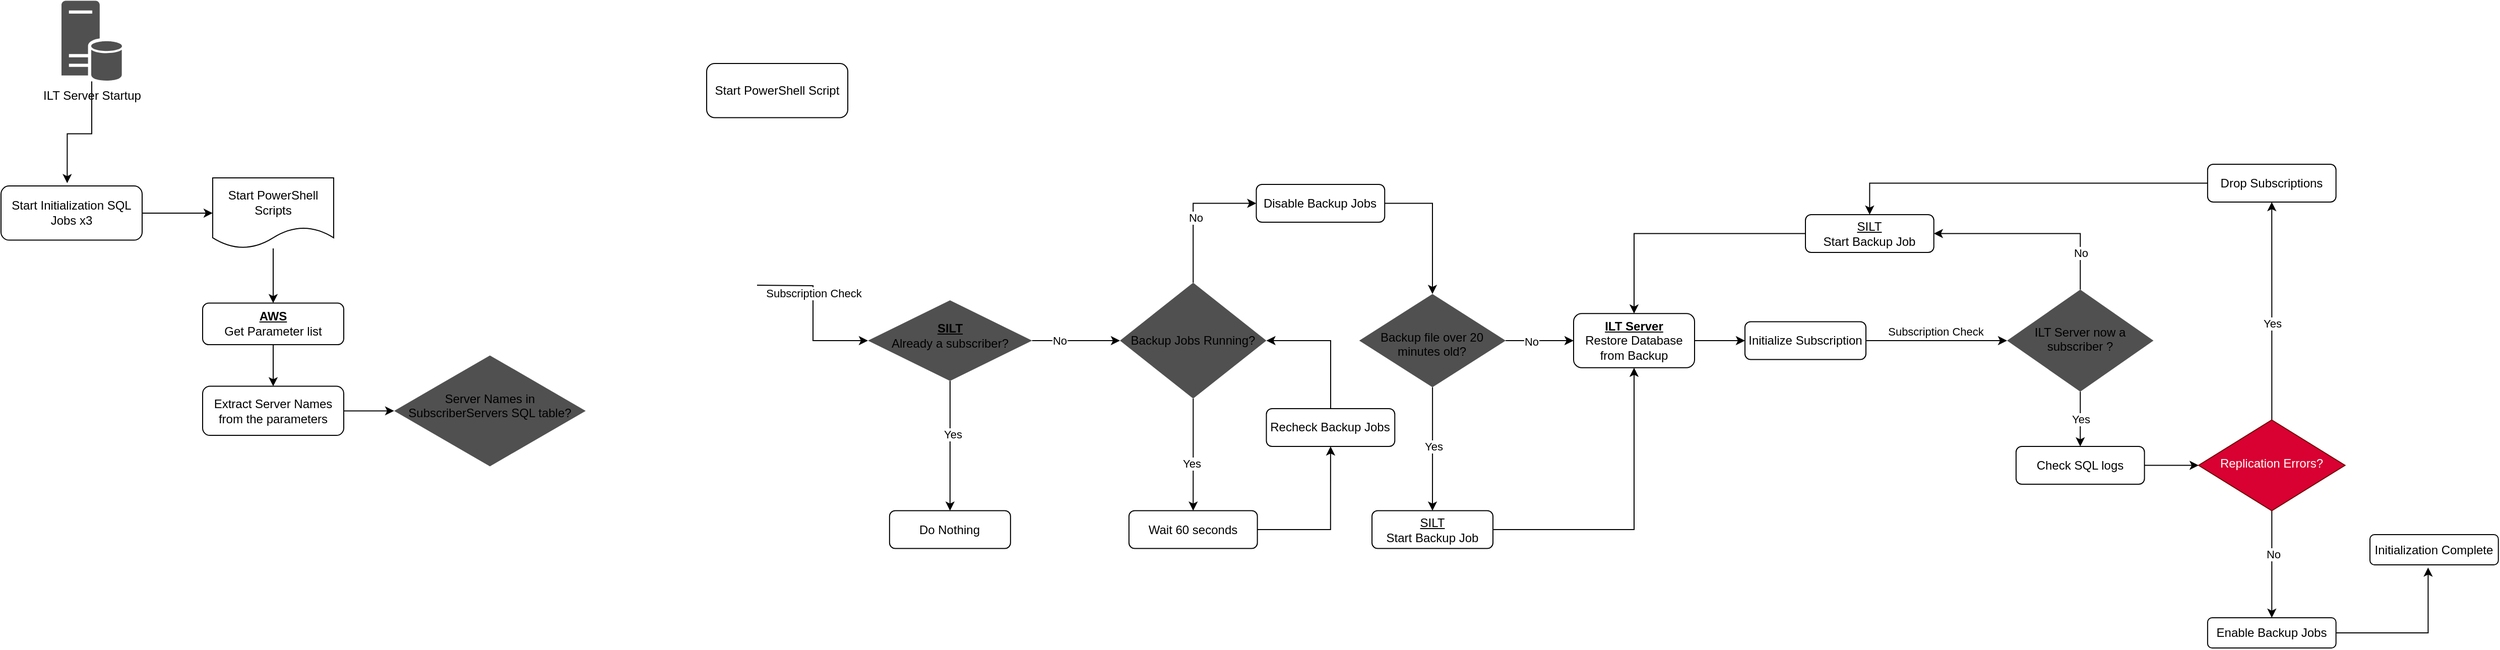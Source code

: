 <mxfile>
    <diagram id="5O58P88DhOa4JU7mz-Oz" name="Page-1">
        <mxGraphModel dx="2480" dy="1100" grid="1" gridSize="10" guides="1" tooltips="1" connect="1" arrows="1" fold="0" page="0" pageScale="1" pageWidth="827" pageHeight="1169" background="none" math="0" shadow="0">
            <root>
                <mxCell id="0"/>
                <mxCell id="1" parent="0"/>
                <mxCell id="51" style="edgeStyle=orthogonalEdgeStyle;rounded=0;orthogonalLoop=1;jettySize=auto;html=1;entryX=0.5;entryY=0;entryDx=0;entryDy=0;" parent="1" source="27" target="50" edge="1">
                    <mxGeometry relative="1" as="geometry"/>
                </mxCell>
                <mxCell id="57" value="Yes" style="edgeLabel;html=1;align=center;verticalAlign=middle;resizable=0;points=[];" parent="51" vertex="1" connectable="0">
                    <mxGeometry x="-0.181" y="2" relative="1" as="geometry">
                        <mxPoint as="offset"/>
                    </mxGeometry>
                </mxCell>
                <mxCell id="62" style="edgeStyle=orthogonalEdgeStyle;rounded=0;orthogonalLoop=1;jettySize=auto;html=1;entryX=0;entryY=0.5;entryDx=0;entryDy=0;" parent="1" source="27" target="61" edge="1">
                    <mxGeometry relative="1" as="geometry"/>
                </mxCell>
                <mxCell id="63" value="No" style="edgeLabel;html=1;align=center;verticalAlign=middle;resizable=0;points=[];" parent="62" vertex="1" connectable="0">
                    <mxGeometry x="-0.377" relative="1" as="geometry">
                        <mxPoint as="offset"/>
                    </mxGeometry>
                </mxCell>
                <mxCell id="27" value="&lt;br&gt;&lt;b&gt;&lt;u&gt;SILT&lt;/u&gt;&lt;/b&gt;&lt;br&gt;Already a subscriber?" style="rhombus;whiteSpace=wrap;html=1;shadow=0;dashed=0;verticalAlign=top;strokeColor=none;fillColor=#505050;" parent="1" vertex="1">
                    <mxGeometry x="30" y="205" width="162.86" height="80" as="geometry"/>
                </mxCell>
                <mxCell id="49" style="edgeStyle=orthogonalEdgeStyle;rounded=0;orthogonalLoop=1;jettySize=auto;html=1;entryX=0.5;entryY=0;entryDx=0;entryDy=0;" parent="1" source="35" target="48" edge="1">
                    <mxGeometry relative="1" as="geometry"/>
                </mxCell>
                <mxCell id="52" value="Yes" style="edgeLabel;html=1;align=center;verticalAlign=middle;resizable=0;points=[];" parent="49" vertex="1" connectable="0">
                    <mxGeometry x="-0.046" y="1" relative="1" as="geometry">
                        <mxPoint as="offset"/>
                    </mxGeometry>
                </mxCell>
                <mxCell id="54" style="edgeStyle=orthogonalEdgeStyle;rounded=0;orthogonalLoop=1;jettySize=auto;html=1;" parent="1" source="35" target="53" edge="1">
                    <mxGeometry relative="1" as="geometry"/>
                </mxCell>
                <mxCell id="56" value="No" style="edgeLabel;html=1;align=center;verticalAlign=middle;resizable=0;points=[];" parent="54" vertex="1" connectable="0">
                    <mxGeometry x="-0.245" y="-1" relative="1" as="geometry">
                        <mxPoint as="offset"/>
                    </mxGeometry>
                </mxCell>
                <mxCell id="35" value="&lt;br&gt;&lt;br&gt;&lt;div&gt;&lt;span&gt;Backup file over 20 minutes&amp;nbsp;old?&lt;/span&gt;&lt;/div&gt;" style="rhombus;whiteSpace=wrap;html=1;shadow=0;dashed=0;verticalAlign=top;strokeColor=none;fillColor=#505050;" parent="1" vertex="1">
                    <mxGeometry x="517.38" y="198.75" width="145.25" height="92.5" as="geometry"/>
                </mxCell>
                <mxCell id="55" style="edgeStyle=orthogonalEdgeStyle;rounded=0;orthogonalLoop=1;jettySize=auto;html=1;entryX=0.5;entryY=1;entryDx=0;entryDy=0;" parent="1" source="48" target="53" edge="1">
                    <mxGeometry relative="1" as="geometry"/>
                </mxCell>
                <mxCell id="48" value="&lt;u&gt;SILT&lt;/u&gt;&lt;br&gt;Start Backup Job" style="rounded=1;whiteSpace=wrap;html=1;" parent="1" vertex="1">
                    <mxGeometry x="530.01" y="413.75" width="120" height="37.5" as="geometry"/>
                </mxCell>
                <mxCell id="50" value="Do Nothing" style="rounded=1;whiteSpace=wrap;html=1;" parent="1" vertex="1">
                    <mxGeometry x="51.43" y="413.75" width="120" height="37.5" as="geometry"/>
                </mxCell>
                <mxCell id="59" value="" style="edgeStyle=orthogonalEdgeStyle;rounded=0;orthogonalLoop=1;jettySize=auto;html=1;" parent="1" source="53" target="58" edge="1">
                    <mxGeometry relative="1" as="geometry"/>
                </mxCell>
                <mxCell id="53" value="&lt;b&gt;&lt;u&gt;ILT Server&lt;/u&gt;&lt;/b&gt;&lt;br&gt;Restore Database from Backup" style="rounded=1;whiteSpace=wrap;html=1;" parent="1" vertex="1">
                    <mxGeometry x="730" y="218.13" width="120" height="53.75" as="geometry"/>
                </mxCell>
                <mxCell id="79" style="edgeStyle=orthogonalEdgeStyle;rounded=0;orthogonalLoop=1;jettySize=auto;html=1;entryX=0;entryY=0.5;entryDx=0;entryDy=0;align=center;" parent="1" source="58" target="78" edge="1">
                    <mxGeometry relative="1" as="geometry"/>
                </mxCell>
                <mxCell id="80" value="Subscription Check" style="edgeLabel;html=1;align=center;verticalAlign=bottom;resizable=0;points=[];" parent="79" vertex="1" connectable="0">
                    <mxGeometry x="-0.253" y="-1" relative="1" as="geometry">
                        <mxPoint x="16.67" y="-1.06" as="offset"/>
                    </mxGeometry>
                </mxCell>
                <mxCell id="58" value="Initialize Subscription" style="rounded=1;whiteSpace=wrap;html=1;" parent="1" vertex="1">
                    <mxGeometry x="900" y="226.25" width="120" height="37.5" as="geometry"/>
                </mxCell>
                <mxCell id="66" style="edgeStyle=orthogonalEdgeStyle;rounded=0;orthogonalLoop=1;jettySize=auto;html=1;labelPosition=center;verticalLabelPosition=middle;align=center;verticalAlign=middle;textDirection=rtl;entryX=0.5;entryY=0;entryDx=0;entryDy=0;" parent="1" source="61" target="64" edge="1">
                    <mxGeometry relative="1" as="geometry">
                        <mxPoint x="382.625" y="420" as="targetPoint"/>
                    </mxGeometry>
                </mxCell>
                <mxCell id="67" value="&lt;div style=&quot;text-align: justify&quot;&gt;Yes&lt;/div&gt;" style="edgeLabel;html=1;align=center;verticalAlign=middle;resizable=0;points=[];" parent="66" vertex="1" connectable="0">
                    <mxGeometry x="0.162" y="-2" relative="1" as="geometry">
                        <mxPoint as="offset"/>
                    </mxGeometry>
                </mxCell>
                <mxCell id="72" style="edgeStyle=orthogonalEdgeStyle;rounded=0;orthogonalLoop=1;jettySize=auto;html=1;exitX=0.5;exitY=0;exitDx=0;exitDy=0;entryX=0;entryY=0.5;entryDx=0;entryDy=0;" parent="1" source="61" target="87" edge="1">
                    <mxGeometry relative="1" as="geometry"/>
                </mxCell>
                <mxCell id="75" value="No" style="edgeLabel;html=1;align=center;verticalAlign=middle;resizable=0;points=[];" parent="72" vertex="1" connectable="0">
                    <mxGeometry x="-0.084" y="-2" relative="1" as="geometry">
                        <mxPoint as="offset"/>
                    </mxGeometry>
                </mxCell>
                <mxCell id="61" value="&lt;br&gt;&lt;br&gt;&lt;br&gt;Backup Jobs Running?" style="rhombus;whiteSpace=wrap;html=1;shadow=0;dashed=0;verticalAlign=top;strokeColor=none;fillColor=#505050;" parent="1" vertex="1">
                    <mxGeometry x="280" y="187.5" width="145.25" height="115" as="geometry"/>
                </mxCell>
                <mxCell id="90" style="edgeStyle=orthogonalEdgeStyle;rounded=0;orthogonalLoop=1;jettySize=auto;html=1;entryX=0.5;entryY=1;entryDx=0;entryDy=0;align=center;" parent="1" source="64" target="89" edge="1">
                    <mxGeometry relative="1" as="geometry"/>
                </mxCell>
                <mxCell id="64" value="Wait 60 seconds" style="rounded=1;whiteSpace=wrap;html=1;" parent="1" vertex="1">
                    <mxGeometry x="288.94" y="413.75" width="127.38" height="37.5" as="geometry"/>
                </mxCell>
                <mxCell id="83" style="edgeStyle=orthogonalEdgeStyle;rounded=0;orthogonalLoop=1;jettySize=auto;html=1;entryX=0.5;entryY=0;entryDx=0;entryDy=0;align=center;" parent="1" source="78" target="81" edge="1">
                    <mxGeometry relative="1" as="geometry"/>
                </mxCell>
                <mxCell id="94" value="Yes" style="edgeLabel;html=1;align=center;verticalAlign=middle;resizable=0;points=[];" parent="83" vertex="1" connectable="0">
                    <mxGeometry x="0.004" relative="1" as="geometry">
                        <mxPoint as="offset"/>
                    </mxGeometry>
                </mxCell>
                <mxCell id="98" style="edgeStyle=orthogonalEdgeStyle;rounded=0;orthogonalLoop=1;jettySize=auto;html=1;entryX=1;entryY=0.5;entryDx=0;entryDy=0;align=center;" parent="1" source="78" target="95" edge="1">
                    <mxGeometry relative="1" as="geometry">
                        <Array as="points">
                            <mxPoint x="1233" y="139"/>
                        </Array>
                    </mxGeometry>
                </mxCell>
                <mxCell id="99" value="No" style="edgeLabel;html=1;align=center;verticalAlign=middle;resizable=0;points=[];" parent="98" vertex="1" connectable="0">
                    <mxGeometry x="-0.63" relative="1" as="geometry">
                        <mxPoint as="offset"/>
                    </mxGeometry>
                </mxCell>
                <mxCell id="78" value="&lt;br&gt;&lt;br&gt;ILT Server now a subscriber ?" style="rhombus;whiteSpace=wrap;html=1;shadow=0;dashed=0;verticalAlign=top;strokeColor=none;fillColor=#505050;" parent="1" vertex="1">
                    <mxGeometry x="1160" y="194.38" width="145.25" height="101.25" as="geometry"/>
                </mxCell>
                <mxCell id="102" style="edgeStyle=orthogonalEdgeStyle;rounded=0;orthogonalLoop=1;jettySize=auto;html=1;align=center;" parent="1" source="81" target="101" edge="1">
                    <mxGeometry relative="1" as="geometry"/>
                </mxCell>
                <mxCell id="81" value="Check SQL logs" style="rounded=1;whiteSpace=wrap;html=1;" parent="1" vertex="1">
                    <mxGeometry x="1168.94" y="350" width="127.37" height="37.5" as="geometry"/>
                </mxCell>
                <mxCell id="82" value="Initialization Complete" style="rounded=1;whiteSpace=wrap;html=1;" parent="1" vertex="1">
                    <mxGeometry x="1520" y="437.5" width="127.37" height="30" as="geometry"/>
                </mxCell>
                <mxCell id="92" style="edgeStyle=orthogonalEdgeStyle;rounded=0;orthogonalLoop=1;jettySize=auto;html=1;entryX=0;entryY=0.5;entryDx=0;entryDy=0;align=center;" parent="1" target="27" edge="1">
                    <mxGeometry relative="1" as="geometry">
                        <mxPoint x="-80" y="190" as="sourcePoint"/>
                    </mxGeometry>
                </mxCell>
                <mxCell id="112" value="Subscription Check" style="edgeLabel;html=1;align=center;verticalAlign=bottom;resizable=0;points=[];" parent="92" vertex="1" connectable="0">
                    <mxGeometry x="-0.13" relative="1" as="geometry">
                        <mxPoint as="offset"/>
                    </mxGeometry>
                </mxCell>
                <mxCell id="119" style="edgeStyle=orthogonalEdgeStyle;rounded=0;orthogonalLoop=1;jettySize=auto;html=1;entryX=0;entryY=0.5;entryDx=0;entryDy=0;" edge="1" parent="1" source="85" target="123">
                    <mxGeometry relative="1" as="geometry"/>
                </mxCell>
                <mxCell id="85" value="Start Initialization SQL Jobs x3" style="rounded=1;whiteSpace=wrap;html=1;" parent="1" vertex="1">
                    <mxGeometry x="-830" y="91.56" width="140" height="53.75" as="geometry"/>
                </mxCell>
                <mxCell id="88" style="edgeStyle=orthogonalEdgeStyle;rounded=0;orthogonalLoop=1;jettySize=auto;html=1;entryX=0.5;entryY=0;entryDx=0;entryDy=0;align=center;exitX=1;exitY=0.5;exitDx=0;exitDy=0;" parent="1" source="87" target="35" edge="1">
                    <mxGeometry relative="1" as="geometry"/>
                </mxCell>
                <mxCell id="87" value="Disable Backup Jobs" style="rounded=1;whiteSpace=wrap;html=1;" parent="1" vertex="1">
                    <mxGeometry x="415.25" y="90" width="127.37" height="37.5" as="geometry"/>
                </mxCell>
                <mxCell id="91" style="edgeStyle=orthogonalEdgeStyle;rounded=0;orthogonalLoop=1;jettySize=auto;html=1;entryX=1;entryY=0.5;entryDx=0;entryDy=0;align=center;" parent="1" source="89" target="61" edge="1">
                    <mxGeometry relative="1" as="geometry"/>
                </mxCell>
                <mxCell id="89" value="Recheck Backup Jobs" style="rounded=1;whiteSpace=wrap;html=1;" parent="1" vertex="1">
                    <mxGeometry x="425.25" y="312.5" width="127.38" height="37.5" as="geometry"/>
                </mxCell>
                <mxCell id="100" style="edgeStyle=orthogonalEdgeStyle;rounded=0;orthogonalLoop=1;jettySize=auto;html=1;entryX=0.5;entryY=0;entryDx=0;entryDy=0;align=center;" parent="1" source="95" target="53" edge="1">
                    <mxGeometry relative="1" as="geometry"/>
                </mxCell>
                <mxCell id="95" value="&lt;u&gt;SILT&lt;/u&gt;&lt;br&gt;Start Backup Job" style="rounded=1;whiteSpace=wrap;html=1;" parent="1" vertex="1">
                    <mxGeometry x="960" y="120" width="127.37" height="37.5" as="geometry"/>
                </mxCell>
                <mxCell id="103" style="edgeStyle=orthogonalEdgeStyle;rounded=0;orthogonalLoop=1;jettySize=auto;html=1;entryX=0.5;entryY=0;entryDx=0;entryDy=0;align=center;" parent="1" source="101" target="110" edge="1">
                    <mxGeometry relative="1" as="geometry"/>
                </mxCell>
                <mxCell id="104" value="No" style="edgeLabel;html=1;align=center;verticalAlign=middle;resizable=0;points=[];" parent="103" vertex="1" connectable="0">
                    <mxGeometry x="-0.18" y="1" relative="1" as="geometry">
                        <mxPoint as="offset"/>
                    </mxGeometry>
                </mxCell>
                <mxCell id="106" style="edgeStyle=orthogonalEdgeStyle;rounded=0;orthogonalLoop=1;jettySize=auto;html=1;align=center;" parent="1" source="101" target="105" edge="1">
                    <mxGeometry relative="1" as="geometry"/>
                </mxCell>
                <mxCell id="108" value="Yes" style="edgeLabel;html=1;align=center;verticalAlign=middle;resizable=0;points=[];" parent="106" vertex="1" connectable="0">
                    <mxGeometry x="-0.108" relative="1" as="geometry">
                        <mxPoint as="offset"/>
                    </mxGeometry>
                </mxCell>
                <mxCell id="101" value="&lt;br&gt;&lt;br&gt;Replication Errors?" style="rhombus;whiteSpace=wrap;html=1;shadow=0;dashed=0;verticalAlign=top;strokeColor=#6F0000;fontColor=#ffffff;fillColor=#D90032;" parent="1" vertex="1">
                    <mxGeometry x="1350" y="323.75" width="145.25" height="90" as="geometry"/>
                </mxCell>
                <mxCell id="107" style="edgeStyle=orthogonalEdgeStyle;rounded=0;orthogonalLoop=1;jettySize=auto;html=1;entryX=0.5;entryY=0;entryDx=0;entryDy=0;align=center;" parent="1" source="105" target="95" edge="1">
                    <mxGeometry relative="1" as="geometry"/>
                </mxCell>
                <mxCell id="105" value="Drop Subscriptions" style="rounded=1;whiteSpace=wrap;html=1;" parent="1" vertex="1">
                    <mxGeometry x="1358.94" y="70" width="127.37" height="37.5" as="geometry"/>
                </mxCell>
                <mxCell id="111" style="edgeStyle=orthogonalEdgeStyle;rounded=0;orthogonalLoop=1;jettySize=auto;html=1;entryX=0.453;entryY=1.089;entryDx=0;entryDy=0;entryPerimeter=0;align=center;" parent="1" source="110" target="82" edge="1">
                    <mxGeometry relative="1" as="geometry"/>
                </mxCell>
                <mxCell id="110" value="Enable Backup Jobs" style="rounded=1;whiteSpace=wrap;html=1;" parent="1" vertex="1">
                    <mxGeometry x="1358.94" y="520" width="127.37" height="30" as="geometry"/>
                </mxCell>
                <mxCell id="114" style="edgeStyle=orthogonalEdgeStyle;rounded=0;orthogonalLoop=1;jettySize=auto;html=1;entryX=0.469;entryY=-0.052;entryDx=0;entryDy=0;entryPerimeter=0;" parent="1" source="113" target="85" edge="1">
                    <mxGeometry relative="1" as="geometry"/>
                </mxCell>
                <mxCell id="113" value="ILT Server Startup&lt;br&gt;" style="shadow=0;dashed=0;html=1;strokeColor=none;fillColor=#505050;labelPosition=center;verticalLabelPosition=bottom;verticalAlign=top;outlineConnect=0;align=center;shape=mxgraph.office.databases.database_server;" parent="1" vertex="1">
                    <mxGeometry x="-770" y="-92.19" width="60" height="80" as="geometry"/>
                </mxCell>
                <mxCell id="120" style="edgeStyle=orthogonalEdgeStyle;rounded=0;orthogonalLoop=1;jettySize=auto;html=1;entryX=0.5;entryY=0;entryDx=0;entryDy=0;" edge="1" parent="1" source="115" target="116">
                    <mxGeometry relative="1" as="geometry"/>
                </mxCell>
                <mxCell id="115" value="&lt;u&gt;&lt;b&gt;AWS&lt;/b&gt;&lt;/u&gt;&lt;br&gt;Get Parameter list" style="rounded=1;whiteSpace=wrap;html=1;" vertex="1" parent="1">
                    <mxGeometry x="-630" y="207.81" width="140" height="41.25" as="geometry"/>
                </mxCell>
                <mxCell id="121" style="edgeStyle=orthogonalEdgeStyle;rounded=0;orthogonalLoop=1;jettySize=auto;html=1;entryX=0;entryY=0.5;entryDx=0;entryDy=0;" edge="1" parent="1" source="116" target="118">
                    <mxGeometry relative="1" as="geometry">
                        <mxPoint x="-570" y="266.56" as="targetPoint"/>
                    </mxGeometry>
                </mxCell>
                <mxCell id="116" value="Extract Server Names from the parameters" style="rounded=1;whiteSpace=wrap;html=1;" vertex="1" parent="1">
                    <mxGeometry x="-630" y="290.31" width="140" height="48.75" as="geometry"/>
                </mxCell>
                <mxCell id="118" value="&lt;br&gt;&lt;br&gt;Server Names in SubscriberServers SQL table?" style="rhombus;whiteSpace=wrap;html=1;shadow=0;dashed=0;verticalAlign=top;strokeColor=none;fillColor=#505050;" vertex="1" parent="1">
                    <mxGeometry x="-440" y="259.69" width="190" height="110" as="geometry"/>
                </mxCell>
                <mxCell id="122" value="Start PowerShell Script" style="rounded=1;whiteSpace=wrap;html=1;" vertex="1" parent="1">
                    <mxGeometry x="-130" y="-30.0" width="140" height="53.75" as="geometry"/>
                </mxCell>
                <mxCell id="124" style="edgeStyle=orthogonalEdgeStyle;rounded=0;orthogonalLoop=1;jettySize=auto;html=1;entryX=0.5;entryY=0;entryDx=0;entryDy=0;" edge="1" parent="1" source="123" target="115">
                    <mxGeometry relative="1" as="geometry"/>
                </mxCell>
                <mxCell id="123" value="&lt;span&gt;Start PowerShell Scripts&lt;/span&gt;" style="shape=document;whiteSpace=wrap;html=1;boundedLbl=1;" vertex="1" parent="1">
                    <mxGeometry x="-620" y="83.44" width="120" height="70" as="geometry"/>
                </mxCell>
            </root>
        </mxGraphModel>
    </diagram>
</mxfile>